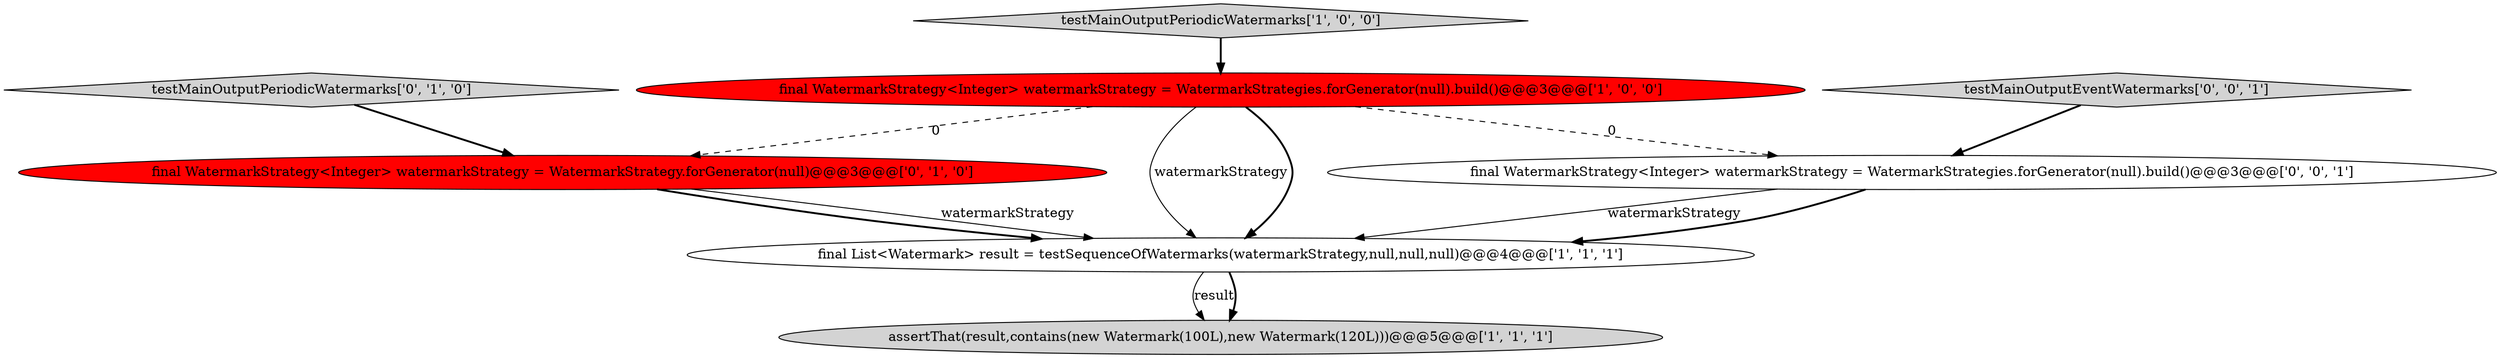 digraph {
5 [style = filled, label = "final WatermarkStrategy<Integer> watermarkStrategy = WatermarkStrategy.forGenerator(null)@@@3@@@['0', '1', '0']", fillcolor = red, shape = ellipse image = "AAA1AAABBB2BBB"];
4 [style = filled, label = "testMainOutputPeriodicWatermarks['0', '1', '0']", fillcolor = lightgray, shape = diamond image = "AAA0AAABBB2BBB"];
6 [style = filled, label = "testMainOutputEventWatermarks['0', '0', '1']", fillcolor = lightgray, shape = diamond image = "AAA0AAABBB3BBB"];
0 [style = filled, label = "testMainOutputPeriodicWatermarks['1', '0', '0']", fillcolor = lightgray, shape = diamond image = "AAA0AAABBB1BBB"];
1 [style = filled, label = "assertThat(result,contains(new Watermark(100L),new Watermark(120L)))@@@5@@@['1', '1', '1']", fillcolor = lightgray, shape = ellipse image = "AAA0AAABBB1BBB"];
2 [style = filled, label = "final List<Watermark> result = testSequenceOfWatermarks(watermarkStrategy,null,null,null)@@@4@@@['1', '1', '1']", fillcolor = white, shape = ellipse image = "AAA0AAABBB1BBB"];
3 [style = filled, label = "final WatermarkStrategy<Integer> watermarkStrategy = WatermarkStrategies.forGenerator(null).build()@@@3@@@['1', '0', '0']", fillcolor = red, shape = ellipse image = "AAA1AAABBB1BBB"];
7 [style = filled, label = "final WatermarkStrategy<Integer> watermarkStrategy = WatermarkStrategies.forGenerator(null).build()@@@3@@@['0', '0', '1']", fillcolor = white, shape = ellipse image = "AAA0AAABBB3BBB"];
3->2 [style = solid, label="watermarkStrategy"];
0->3 [style = bold, label=""];
3->5 [style = dashed, label="0"];
5->2 [style = bold, label=""];
2->1 [style = solid, label="result"];
3->2 [style = bold, label=""];
6->7 [style = bold, label=""];
7->2 [style = solid, label="watermarkStrategy"];
4->5 [style = bold, label=""];
7->2 [style = bold, label=""];
2->1 [style = bold, label=""];
5->2 [style = solid, label="watermarkStrategy"];
3->7 [style = dashed, label="0"];
}
